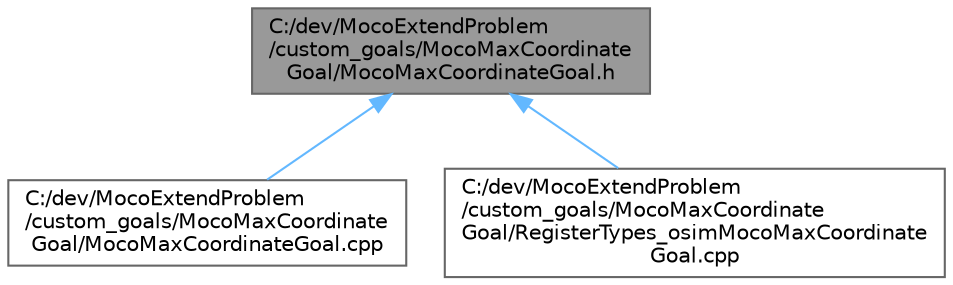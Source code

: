 digraph "C:/dev/MocoExtendProblem/custom_goals/MocoMaxCoordinateGoal/MocoMaxCoordinateGoal.h"
{
 // LATEX_PDF_SIZE
  bgcolor="transparent";
  edge [fontname=Helvetica,fontsize=10,labelfontname=Helvetica,labelfontsize=10];
  node [fontname=Helvetica,fontsize=10,shape=box,height=0.2,width=0.4];
  Node1 [id="Node000001",label="C:/dev/MocoExtendProblem\l/custom_goals/MocoMaxCoordinate\lGoal/MocoMaxCoordinateGoal.h",height=0.2,width=0.4,color="gray40", fillcolor="grey60", style="filled", fontcolor="black",tooltip=" "];
  Node1 -> Node2 [id="edge1_Node000001_Node000002",dir="back",color="steelblue1",style="solid",tooltip=" "];
  Node2 [id="Node000002",label="C:/dev/MocoExtendProblem\l/custom_goals/MocoMaxCoordinate\lGoal/MocoMaxCoordinateGoal.cpp",height=0.2,width=0.4,color="grey40", fillcolor="white", style="filled",URL="$_moco_max_coordinate_goal_2_moco_max_coordinate_goal_8cpp.html",tooltip=" "];
  Node1 -> Node3 [id="edge2_Node000001_Node000003",dir="back",color="steelblue1",style="solid",tooltip=" "];
  Node3 [id="Node000003",label="C:/dev/MocoExtendProblem\l/custom_goals/MocoMaxCoordinate\lGoal/RegisterTypes_osimMocoMaxCoordinate\lGoal.cpp",height=0.2,width=0.4,color="grey40", fillcolor="white", style="filled",URL="$_moco_max_coordinate_goal_2_register_types__osim_moco_max_coordinate_goal_8cpp.html",tooltip=" "];
}
